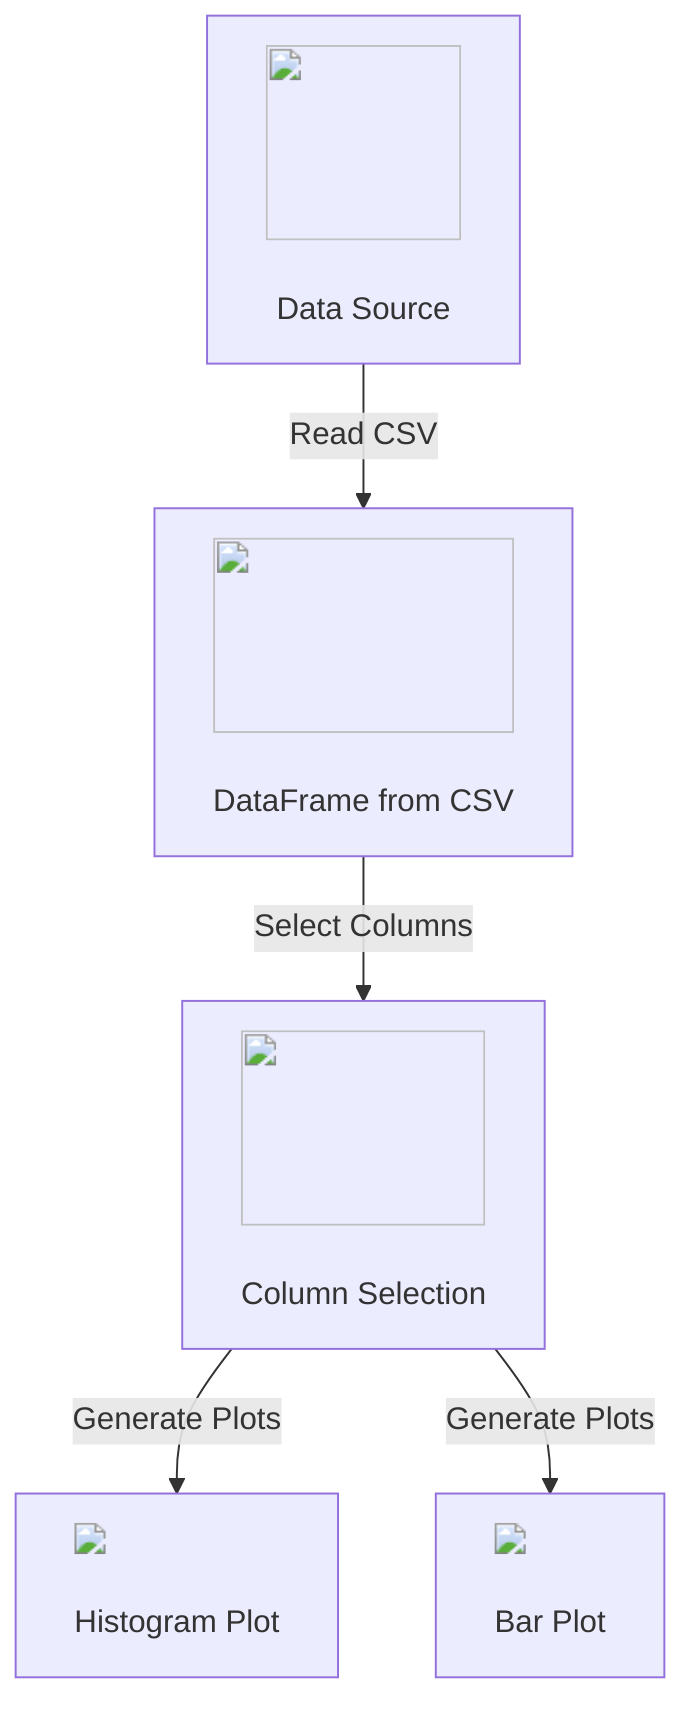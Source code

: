 flowchart TD
    A["<img src='icons/file.svg' width=100 height=100/> <br/> Data Source"]
    B["<img src='icons/table.svg' width=100 height=100/> <br/> DataFrame from CSV"]
    C["<img src='icons/column_split.svg' width=100 height=100/> <br/> Column Selection"]
    D["<img src='dummy_plots/hist_template.svg'/> <br/> Histogram Plot"]
    E["<img src='dummy_plots/barplot_template.svg'/> <br/> Bar Plot"]
    A -->|"Read CSV"| B
    B -->|"Select Columns"| C
    C -->|"Generate Plots"| D
    C -->|"Generate Plots"| E